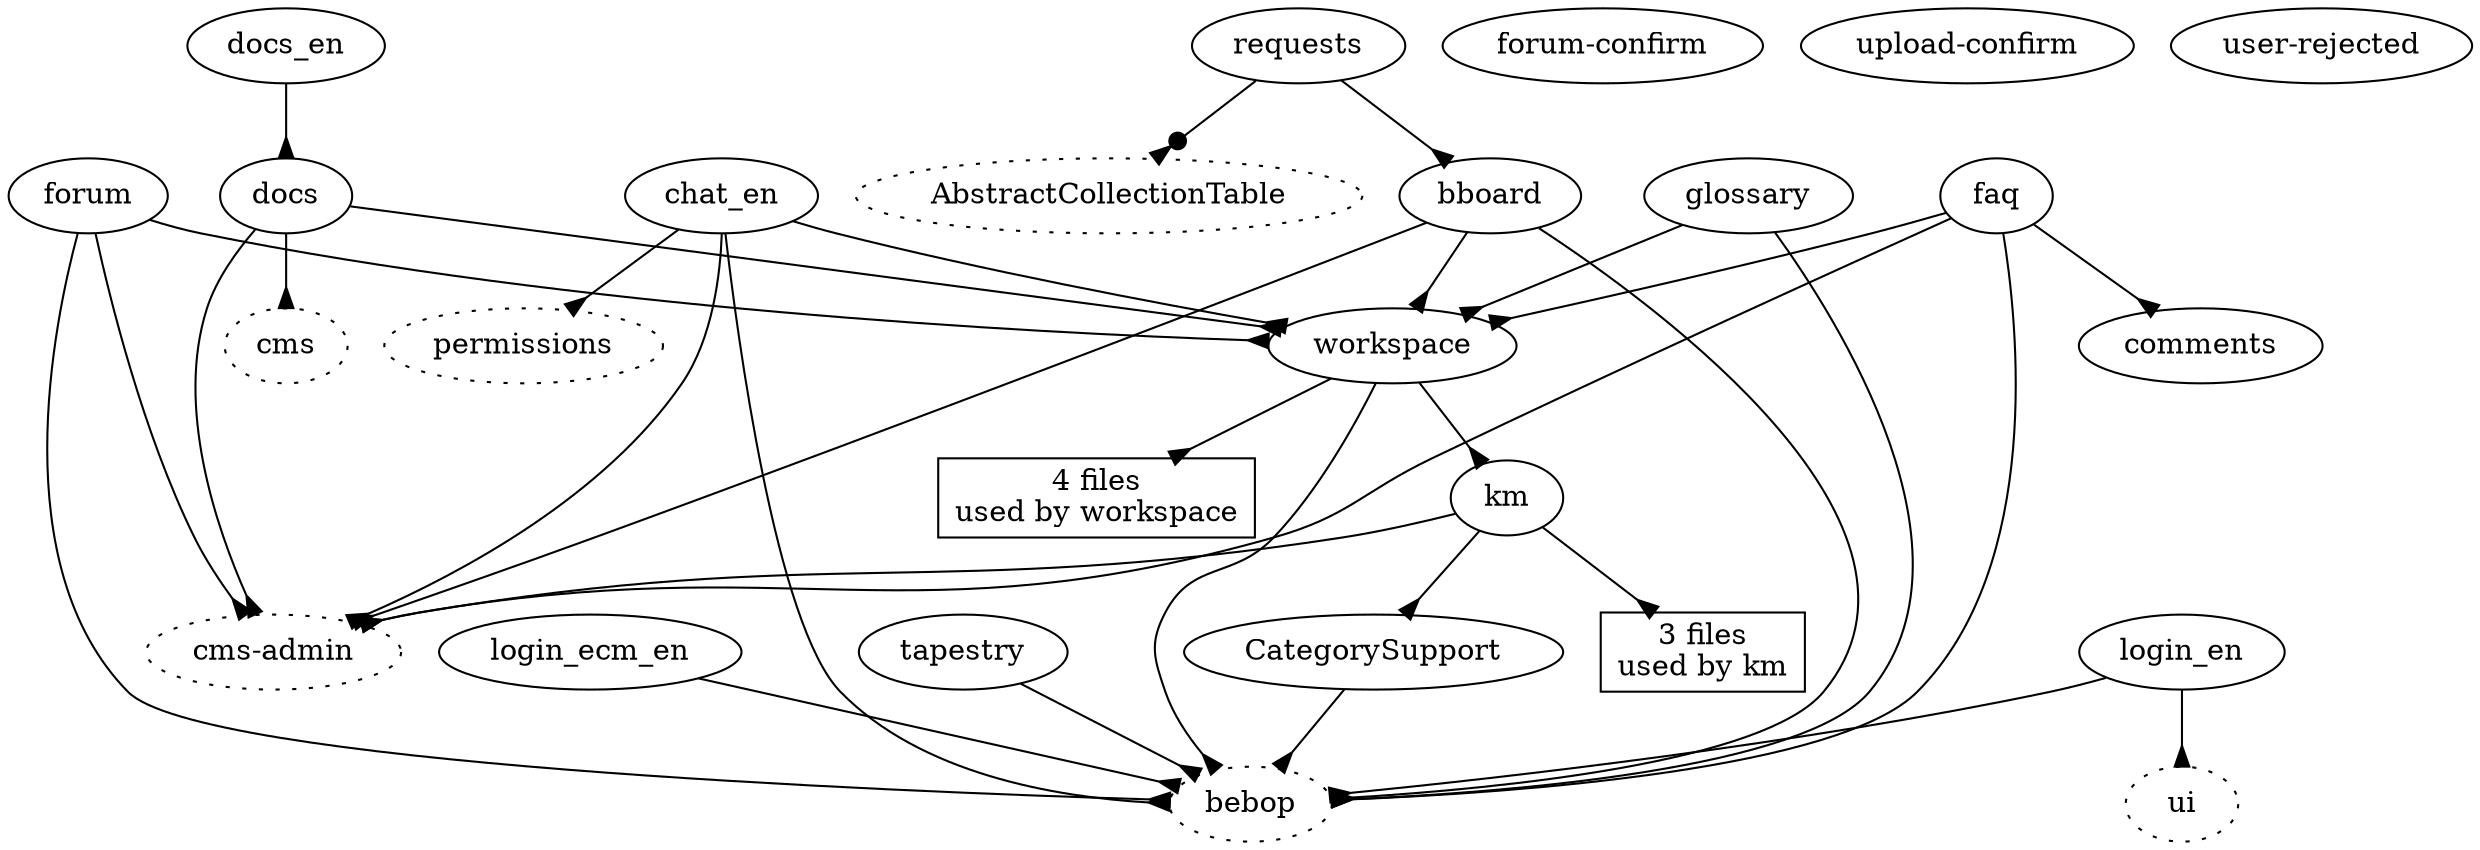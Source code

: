 digraph xslt_dependency_graph {
    bboard -> {bebop; cms_admin; workspace} [arrowhead=inv,comment="xsl:import"];
    CategorySupport -> bebop [arrowhead=inv,comment="xsl:import"];
    chat_en -> {bebop; cms_admin; permissions; workspace} [arrowhead=inv,comment="xsl:import"];
    docs -> {cms; workspace; cms_admin} [arrowhead=inv,comment="xsl:import"];
    docs_en -> docs [arrowhead=inv,comment="xsl:import"];
    faq -> {bebop; cms_admin; comments; workspace} [arrowhead=inv,comment="xsl:import"];
    forum -> {bebop; cms_admin; workspace} [arrowhead=inv,comment="xsl:import"];
    glossary -> {bebop; workspace} [arrowhead=inv,comment="xsl:import"];
    km -> {CategorySupport; n3_used_by_km; cms_admin} [arrowhead=inv,comment="xsl:import"];
    login_ecm_en -> bebop [arrowhead=inv,comment="xsl:import"];
    login_en -> {bebop; ui} [arrowhead=inv,comment="xsl:import"];
    requests -> bboard [arrowhead=inv,comment="xsl:import"];
    requests -> AbstractCollectionTable [arrowhead=invdot,comment="xsl:include"];
    tapestry -> bebop [arrowhead=inv,comment="xsl:import"];
    workspace -> {km; bebop; n4_used_by_workspace} [arrowhead=inv,comment="xsl:import"]; 

    AbstractCollectionTable [shape=ellipse,label="AbstractCollectionTable",comment="toolbox/xsl/AbstractCollectionTable.xsl",style=dotted];
    bboard [shape=ellipse,label="bboard",comment="bboard/xsl/bboard.xsl"];
    bebop [shape=ellipse,label="bebop",comment="bebop/xsl/bebop.xsl",style=dotted];
    CategorySupport [shape=ellipse,label="CategorySupport",comment="km/xsl/CategorySupport.xsl"];
    chat_en [shape=ellipse,label="chat_en",comment="chat/xsl/chat_en.xsl"];
    cms [shape=ellipse,label="cms",comment="content-section/xsl/cms.xsl",style=dotted];
    cms_admin [shape=ellipse,label="cms-admin",comment="content-section/xsl/cms-admin.xsl",style=dotted];
    comments [shape=ellipse,label="comments",comment="comments/xsl/comments.xsl"];
    docs [shape=ellipse,label="docs",comment="docs/xsl/docs.xsl"];
    docs_en [shape=ellipse,label="docs_en",comment="docs/xsl/docs_en.xsl"];
    faq [shape=ellipse,label="faq",comment="faq/xsl/faq.xsl"];
    forum [shape=ellipse,label="forum",comment="forum/xsl/forum.xsl"];
    forum_confirm [shape=ellipse,label="forum-confirm",comment="inbound/xsl/forum-confirm.xsl"];
    glossary [shape=ellipse,label="glossary",comment="glossary/xsl/glossary.xsl"];
    km [shape=ellipse,label="km",comment="km/xsl/km.xsl"];
    login_ecm_en [shape=ellipse,label="login_ecm_en",comment="login/xsl/login_ecm_en.xsl"];
    login_en [shape=ellipse,label="login_en",comment="login/xsl/login_en.xsl"];
    n3_used_by_km [shape=box,label="3 files\nused by km",comment="aggregate_node"];
    n4_used_by_workspace [shape=box,label="4 files\nused by workspace",comment="aggregate_node"];
    permissions [shape=ellipse,label="permissions",comment="permissions/xsl/permissions.xsl",style=dotted];
    requests [shape=ellipse,label="requests",comment="km/xsl/requests.xsl"];
    tapestry [shape=ellipse,label="tapestry",comment="tapestry/xsl/tapestry.xsl"];
    ui [shape=ellipse,label="ui",comment="ui/xsl/ui.xsl",style=dotted];
    upload_confirm [shape=ellipse,label="upload-confirm",comment="inbound/xsl/upload-confirm.xsl"];
    user_rejected [shape=ellipse,label="user-rejected",comment="inbound/xsl/user-rejected.xsl"];
    workspace [shape=ellipse,label="workspace",comment="jigsaw/xsl/workspace.xsl"];
}
